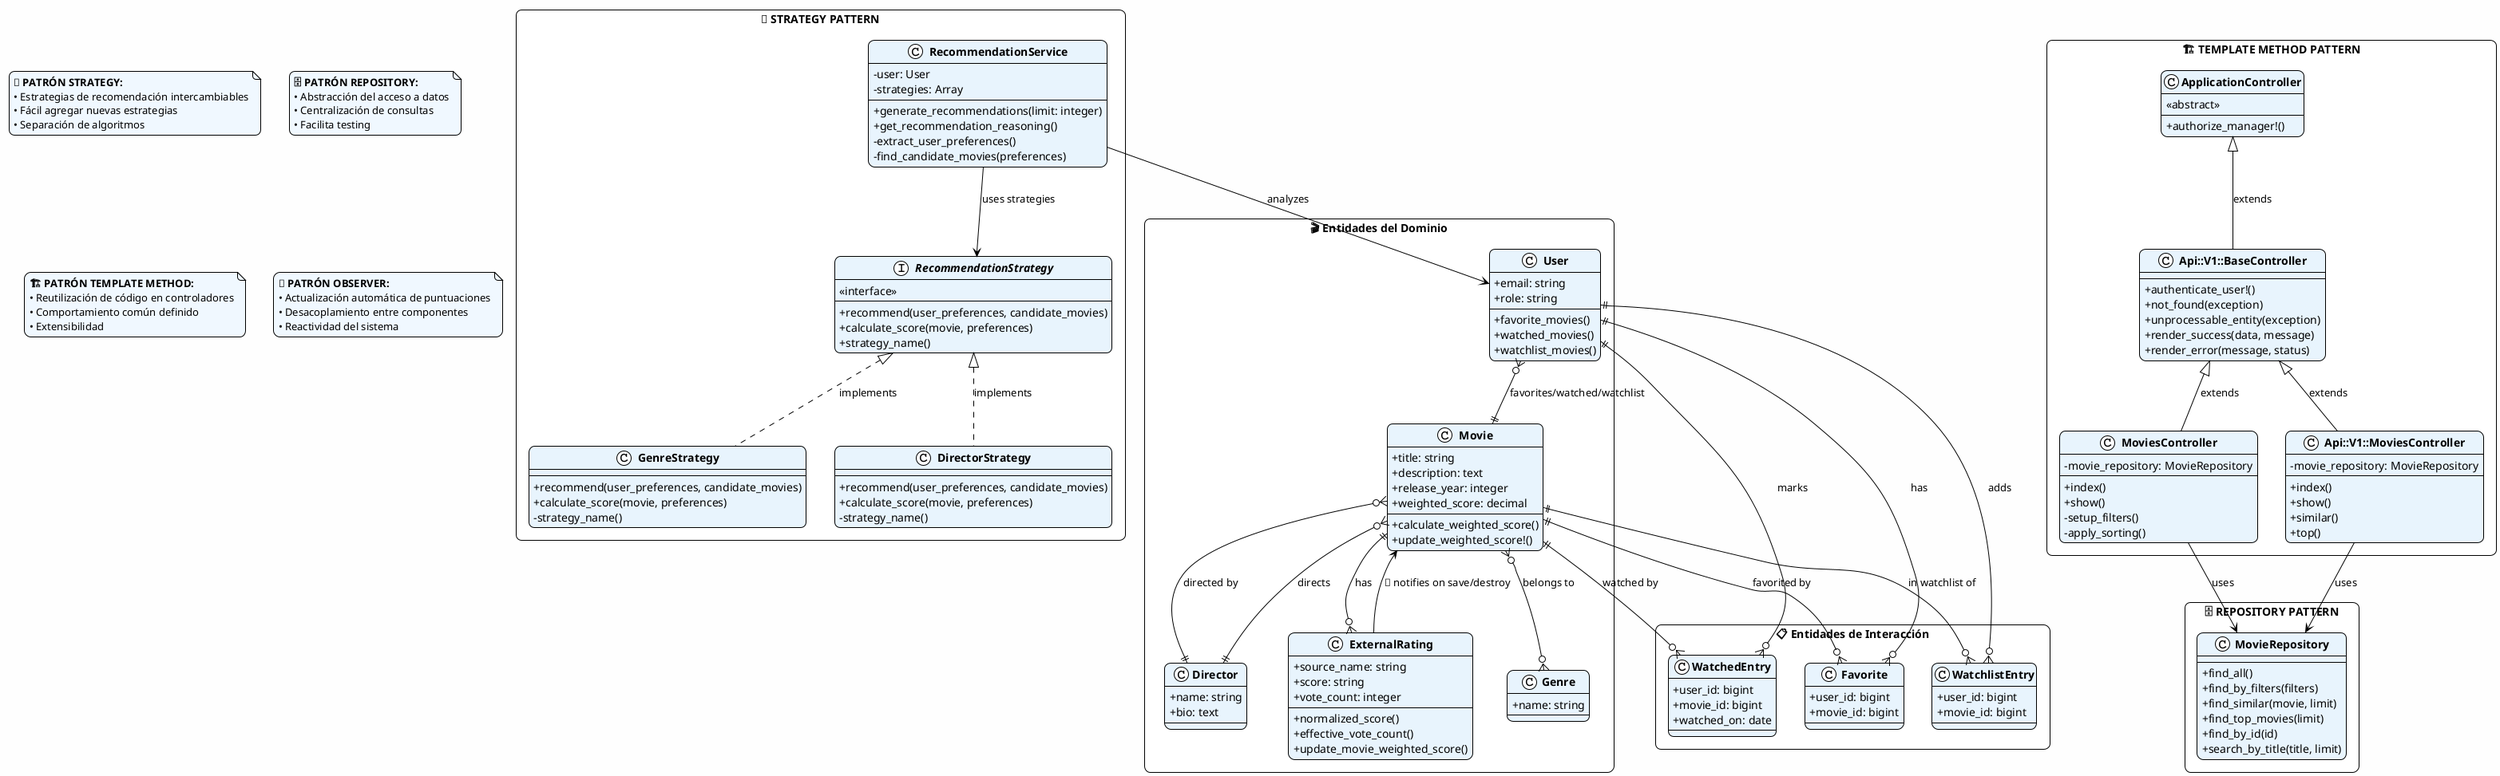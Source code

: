 @startuml Film Sonar - Diagrama Unificado con Patrones

!theme plain
skinparam classAttributeIconSize 0
skinparam classFontSize 14
skinparam classFontStyle bold
skinparam packageStyle rectangle
skinparam backgroundColor #FEFEFE
skinparam roundcorner 15
skinparam classBackgroundColor #E8F4FD
skinparam interfaceBackgroundColor #FFF2CC
skinparam noteBackgroundColor #F0F8FF

package "🎬 Entidades del Dominio" {
  class User {
    +email: string
    +role: string
    --
    +favorite_movies()
    +watched_movies()
    +watchlist_movies()
  }

  class Movie {
    +title: string
    +description: text
    +release_year: integer
    +weighted_score: decimal
    --
    +calculate_weighted_score()
    +update_weighted_score!()
  }

  class Director {
    +name: string
    +bio: text
  }

  class Genre {
    +name: string
  }

  class ExternalRating {
    +source_name: string
    +score: string
    +vote_count: integer
    --
    +normalized_score()
    +effective_vote_count()
    +update_movie_weighted_score()
  }
}

package "📋 Entidades de Interacción" {
  class Favorite {
    +user_id: bigint
    +movie_id: bigint
  }

  class WatchedEntry {
    +user_id: bigint
    +movie_id: bigint
    +watched_on: date
  }

  class WatchlistEntry {
    +user_id: bigint
    +movie_id: bigint
  }
}

package "🎯 STRATEGY PATTERN" {
  interface RecommendationStrategy {
    <<interface>>
    +recommend(user_preferences, candidate_movies)
    +calculate_score(movie, preferences)
    +strategy_name()
  }

  class GenreStrategy {
    +recommend(user_preferences, candidate_movies)
    +calculate_score(movie, preferences)
    -strategy_name()
  }

  class DirectorStrategy {
    +recommend(user_preferences, candidate_movies)
    +calculate_score(movie, preferences)
    -strategy_name()
  }

  class RecommendationService {
    -user: User
    -strategies: Array
    --
    +generate_recommendations(limit: integer)
    +get_recommendation_reasoning()
    -extract_user_preferences()
    -find_candidate_movies(preferences)
  }
}

package "🗄️ REPOSITORY PATTERN" {
  class MovieRepository {
    +find_all()
    +find_by_filters(filters)
    +find_similar(movie, limit)
    +find_top_movies(limit)
    +find_by_id(id)
    +search_by_title(title, limit)
  }
}

package "🏗️ TEMPLATE METHOD PATTERN" {
  class ApplicationController {
    <<abstract>>
    +authorize_manager!()
  }

  class Api::V1::BaseController {
    +authenticate_user!()
    +not_found(exception)
    +unprocessable_entity(exception)
    +render_success(data, message)
    +render_error(message, status)
  }

  class MoviesController {
    -movie_repository: MovieRepository
    +index()
    +show()
    -setup_filters()
    -apply_sorting()
  }

  class Api::V1::MoviesController {
    -movie_repository: MovieRepository
    +index()
    +show()
    +similar()
    +top()
  }
}

' ========== RELACIONES DE PATRONES ==========

' Strategy Pattern
RecommendationStrategy <|.. GenreStrategy : "implements"
RecommendationStrategy <|.. DirectorStrategy : "implements"
RecommendationService --> RecommendationStrategy : "uses strategies"

' Repository Pattern
MoviesController --> MovieRepository : "uses"
Api::V1::MoviesController --> MovieRepository : "uses"

' Template Method Pattern
ApplicationController <|-- Api::V1::BaseController : "extends"
Api::V1::BaseController <|-- MoviesController : "extends"
Api::V1::BaseController <|-- Api::V1::MoviesController : "extends"

' Observer Pattern
ExternalRating --> Movie : "🔗 notifies on save/destroy"

' ========== RELACIONES DEL DOMINIO ==========
User ||--o{ Favorite : "has"
User ||--o{ WatchedEntry : "marks"
User ||--o{ WatchlistEntry : "adds"
User }o--|| Movie : "favorites/watched/watchlist"

Movie ||--o{ ExternalRating : "has"
Movie }o--|| Director : "directed by"
Movie }o--o{ Genre : "belongs to"
Movie ||--o{ Favorite : "favorited by"
Movie ||--o{ WatchedEntry : "watched by"
Movie ||--o{ WatchlistEntry : "in watchlist of"

Director ||--o{ Movie : "directs"

' ========== DEPENDENCIAS DE SERVICIOS ==========
RecommendationService --> User : "analyzes"

note as N1
  <b>🎯 PATRÓN STRATEGY:</b>
  • Estrategias de recomendación intercambiables
  • Fácil agregar nuevas estrategias
  • Separación de algoritmos
end note

note as N2
  <b>🗄️ PATRÓN REPOSITORY:</b>
  • Abstracción del acceso a datos
  • Centralización de consultas
  • Facilita testing
end note

note as N3
  <b>🏗️ PATRÓN TEMPLATE METHOD:</b>
  • Reutilización de código en controladores
  • Comportamiento común definido
  • Extensibilidad
end note

note as N4
  <b>🔗 PATRÓN OBSERVER:</b>
  • Actualización automática de puntuaciones
  • Desacoplamiento entre componentes
  • Reactividad del sistema
end note

@enduml 